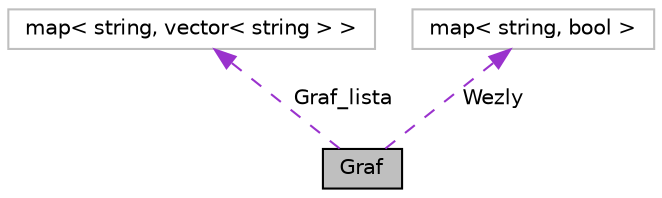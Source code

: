 digraph G
{
  edge [fontname="Helvetica",fontsize="10",labelfontname="Helvetica",labelfontsize="10"];
  node [fontname="Helvetica",fontsize="10",shape=record];
  Node1 [label="Graf",height=0.2,width=0.4,color="black", fillcolor="grey75", style="filled" fontcolor="black"];
  Node2 -> Node1 [dir="back",color="darkorchid3",fontsize="10",style="dashed",label=" Graf_lista" ,fontname="Helvetica"];
  Node2 [label="map\< string, vector\< string \> \>",height=0.2,width=0.4,color="grey75", fillcolor="white", style="filled"];
  Node3 -> Node1 [dir="back",color="darkorchid3",fontsize="10",style="dashed",label=" Wezly" ,fontname="Helvetica"];
  Node3 [label="map\< string, bool \>",height=0.2,width=0.4,color="grey75", fillcolor="white", style="filled"];
}
